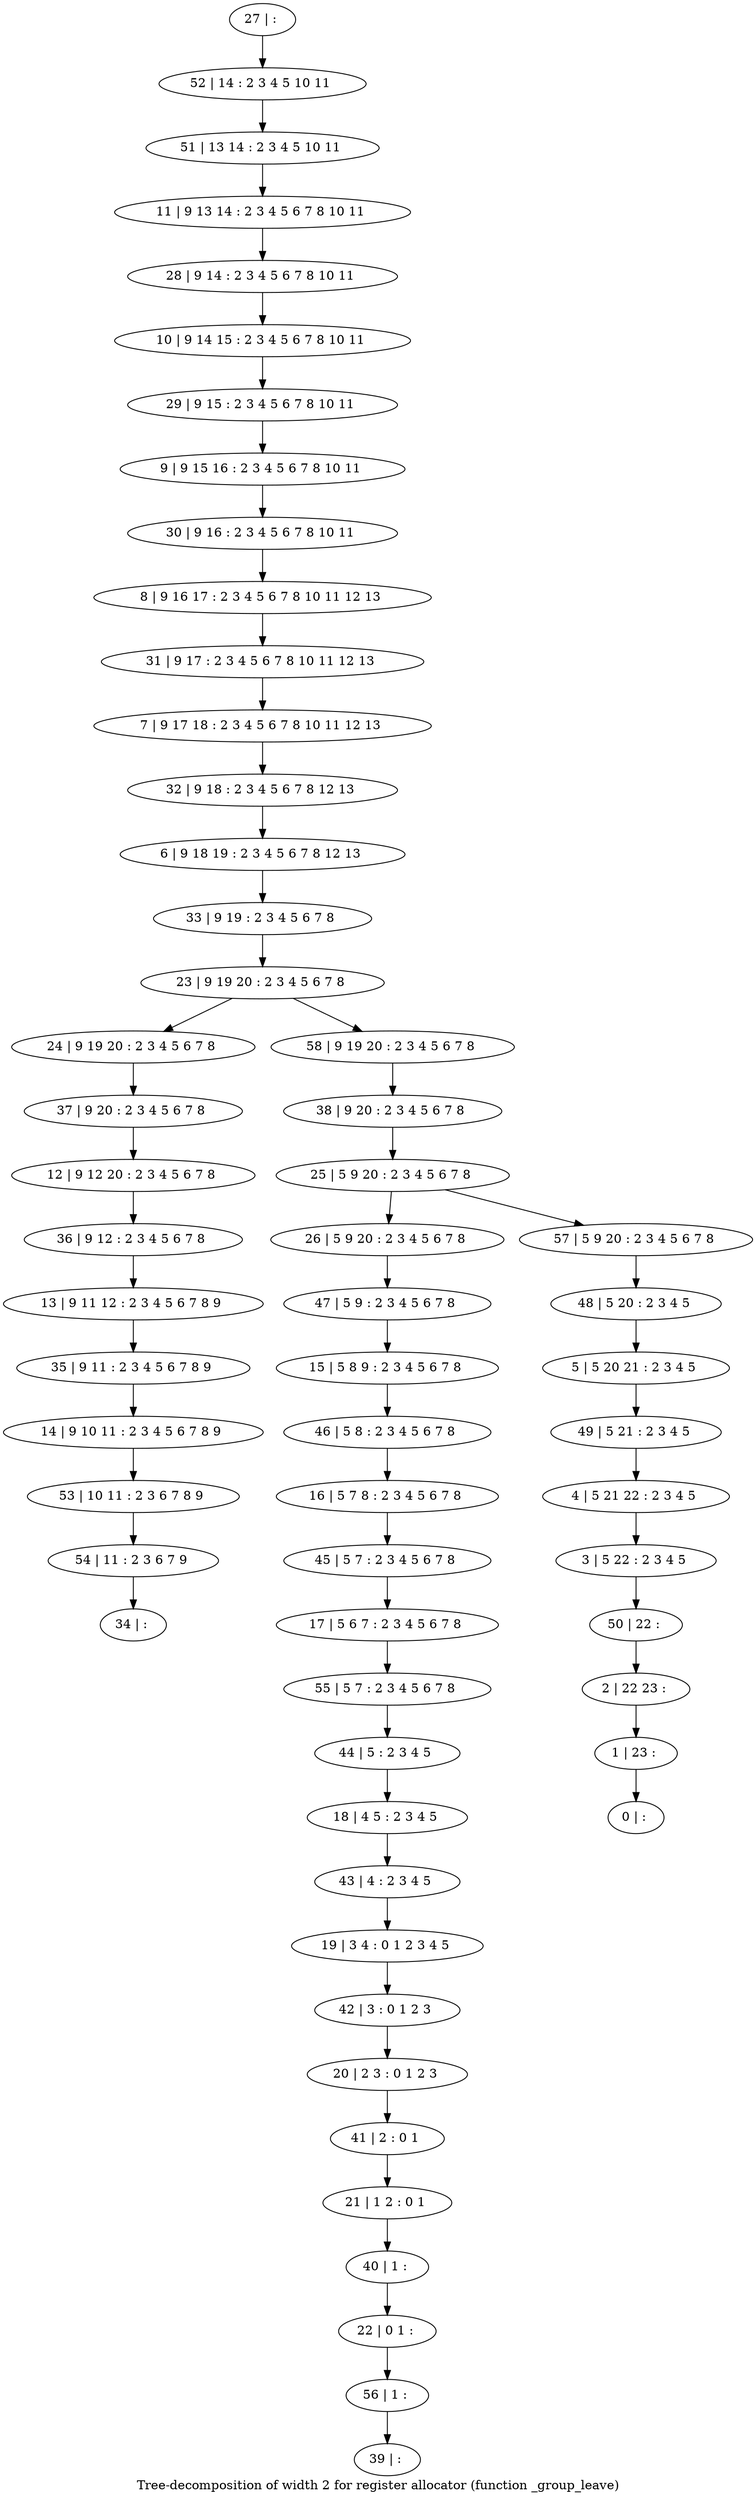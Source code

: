 digraph G {
graph [label="Tree-decomposition of width 2 for register allocator (function _group_leave)"]
0[label="0 | : "];
1[label="1 | 23 : "];
2[label="2 | 22 23 : "];
3[label="3 | 5 22 : 2 3 4 5 "];
4[label="4 | 5 21 22 : 2 3 4 5 "];
5[label="5 | 5 20 21 : 2 3 4 5 "];
6[label="6 | 9 18 19 : 2 3 4 5 6 7 8 12 13 "];
7[label="7 | 9 17 18 : 2 3 4 5 6 7 8 10 11 12 13 "];
8[label="8 | 9 16 17 : 2 3 4 5 6 7 8 10 11 12 13 "];
9[label="9 | 9 15 16 : 2 3 4 5 6 7 8 10 11 "];
10[label="10 | 9 14 15 : 2 3 4 5 6 7 8 10 11 "];
11[label="11 | 9 13 14 : 2 3 4 5 6 7 8 10 11 "];
12[label="12 | 9 12 20 : 2 3 4 5 6 7 8 "];
13[label="13 | 9 11 12 : 2 3 4 5 6 7 8 9 "];
14[label="14 | 9 10 11 : 2 3 4 5 6 7 8 9 "];
15[label="15 | 5 8 9 : 2 3 4 5 6 7 8 "];
16[label="16 | 5 7 8 : 2 3 4 5 6 7 8 "];
17[label="17 | 5 6 7 : 2 3 4 5 6 7 8 "];
18[label="18 | 4 5 : 2 3 4 5 "];
19[label="19 | 3 4 : 0 1 2 3 4 5 "];
20[label="20 | 2 3 : 0 1 2 3 "];
21[label="21 | 1 2 : 0 1 "];
22[label="22 | 0 1 : "];
23[label="23 | 9 19 20 : 2 3 4 5 6 7 8 "];
24[label="24 | 9 19 20 : 2 3 4 5 6 7 8 "];
25[label="25 | 5 9 20 : 2 3 4 5 6 7 8 "];
26[label="26 | 5 9 20 : 2 3 4 5 6 7 8 "];
27[label="27 | : "];
28[label="28 | 9 14 : 2 3 4 5 6 7 8 10 11 "];
29[label="29 | 9 15 : 2 3 4 5 6 7 8 10 11 "];
30[label="30 | 9 16 : 2 3 4 5 6 7 8 10 11 "];
31[label="31 | 9 17 : 2 3 4 5 6 7 8 10 11 12 13 "];
32[label="32 | 9 18 : 2 3 4 5 6 7 8 12 13 "];
33[label="33 | 9 19 : 2 3 4 5 6 7 8 "];
34[label="34 | : "];
35[label="35 | 9 11 : 2 3 4 5 6 7 8 9 "];
36[label="36 | 9 12 : 2 3 4 5 6 7 8 "];
37[label="37 | 9 20 : 2 3 4 5 6 7 8 "];
38[label="38 | 9 20 : 2 3 4 5 6 7 8 "];
39[label="39 | : "];
40[label="40 | 1 : "];
41[label="41 | 2 : 0 1 "];
42[label="42 | 3 : 0 1 2 3 "];
43[label="43 | 4 : 2 3 4 5 "];
44[label="44 | 5 : 2 3 4 5 "];
45[label="45 | 5 7 : 2 3 4 5 6 7 8 "];
46[label="46 | 5 8 : 2 3 4 5 6 7 8 "];
47[label="47 | 5 9 : 2 3 4 5 6 7 8 "];
48[label="48 | 5 20 : 2 3 4 5 "];
49[label="49 | 5 21 : 2 3 4 5 "];
50[label="50 | 22 : "];
51[label="51 | 13 14 : 2 3 4 5 10 11 "];
52[label="52 | 14 : 2 3 4 5 10 11 "];
53[label="53 | 10 11 : 2 3 6 7 8 9 "];
54[label="54 | 11 : 2 3 6 7 9 "];
55[label="55 | 5 7 : 2 3 4 5 6 7 8 "];
56[label="56 | 1 : "];
57[label="57 | 5 9 20 : 2 3 4 5 6 7 8 "];
58[label="58 | 9 19 20 : 2 3 4 5 6 7 8 "];
35->14 ;
13->35 ;
36->13 ;
12->36 ;
37->12 ;
24->37 ;
40->22 ;
21->40 ;
41->21 ;
20->41 ;
42->20 ;
19->42 ;
43->19 ;
18->43 ;
44->18 ;
45->17 ;
16->45 ;
46->16 ;
15->46 ;
47->15 ;
26->47 ;
14->53 ;
54->34 ;
53->54 ;
55->44 ;
17->55 ;
56->39 ;
22->56 ;
27->52 ;
52->51 ;
51->11 ;
11->28 ;
28->10 ;
10->29 ;
29->9 ;
9->30 ;
30->8 ;
8->31 ;
31->7 ;
7->32 ;
32->6 ;
6->33 ;
33->23 ;
38->25 ;
48->5 ;
5->49 ;
49->4 ;
4->3 ;
3->50 ;
50->2 ;
2->1 ;
1->0 ;
57->48 ;
58->38 ;
25->26 ;
25->57 ;
23->24 ;
23->58 ;
}
